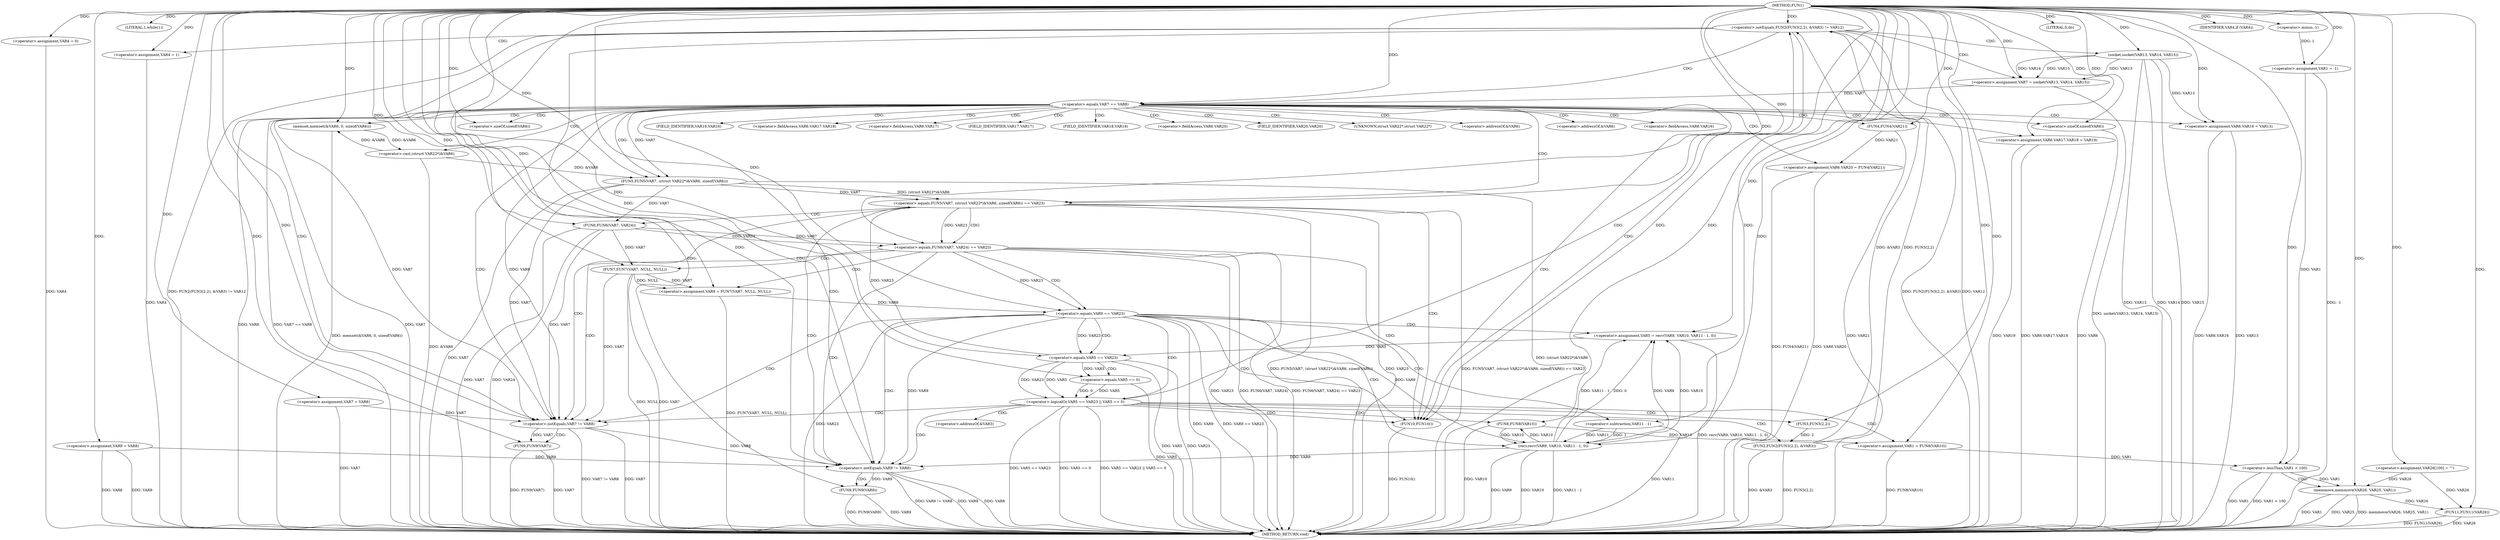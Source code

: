 digraph FUN1 {  
"1000100" [label = "(METHOD,FUN1)" ]
"1000272" [label = "(METHOD_RETURN,void)" ]
"1000103" [label = "(<operator>.assignment,VAR1 = -1)" ]
"1000105" [label = "(<operator>.minus,-1)" ]
"1000108" [label = "(LITERAL,1,while(1))" ]
"1000113" [label = "(<operator>.assignment,VAR4 = 0)" ]
"1000119" [label = "(<operator>.assignment,VAR7 = VAR8)" ]
"1000123" [label = "(<operator>.assignment,VAR9 = VAR8)" ]
"1000130" [label = "(<operator>.notEquals,FUN2(FUN3(2,2), &VAR3) != VAR12)" ]
"1000131" [label = "(FUN2,FUN2(FUN3(2,2), &VAR3))" ]
"1000132" [label = "(FUN3,FUN3(2,2))" ]
"1000140" [label = "(<operator>.assignment,VAR4 = 1)" ]
"1000143" [label = "(<operator>.assignment,VAR7 = socket(VAR13, VAR14, VAR15))" ]
"1000145" [label = "(socket,socket(VAR13, VAR14, VAR15))" ]
"1000150" [label = "(<operator>.equals,VAR7 == VAR8)" ]
"1000155" [label = "(memset,memset(&VAR6, 0, sizeof(VAR6)))" ]
"1000159" [label = "(<operator>.sizeOf,sizeof(VAR6))" ]
"1000161" [label = "(<operator>.assignment,VAR6.VAR16 = VAR13)" ]
"1000166" [label = "(<operator>.assignment,VAR6.VAR17.VAR18 = VAR19)" ]
"1000173" [label = "(<operator>.assignment,VAR6.VAR20 = FUN4(VAR21))" ]
"1000177" [label = "(FUN4,FUN4(VAR21))" ]
"1000180" [label = "(<operator>.equals,FUN5(VAR7, (struct VAR22*)&VAR6, sizeof(VAR6)) == VAR23)" ]
"1000181" [label = "(FUN5,FUN5(VAR7, (struct VAR22*)&VAR6, sizeof(VAR6)))" ]
"1000183" [label = "(<operator>.cast,(struct VAR22*)&VAR6)" ]
"1000187" [label = "(<operator>.sizeOf,sizeof(VAR6))" ]
"1000193" [label = "(<operator>.equals,FUN6(VAR7, VAR24) == VAR23)" ]
"1000194" [label = "(FUN6,FUN6(VAR7, VAR24))" ]
"1000200" [label = "(<operator>.assignment,VAR9 = FUN7(VAR7, NULL, NULL))" ]
"1000202" [label = "(FUN7,FUN7(VAR7, NULL, NULL))" ]
"1000207" [label = "(<operator>.equals,VAR9 == VAR23)" ]
"1000212" [label = "(<operator>.assignment,VAR5 = recv(VAR9, VAR10, VAR11 - 1, 0))" ]
"1000214" [label = "(recv,recv(VAR9, VAR10, VAR11 - 1, 0))" ]
"1000217" [label = "(<operator>.subtraction,VAR11 - 1)" ]
"1000222" [label = "(<operator>.logicalOr,VAR5 == VAR23 || VAR5 == 0)" ]
"1000223" [label = "(<operator>.equals,VAR5 == VAR23)" ]
"1000226" [label = "(<operator>.equals,VAR5 == 0)" ]
"1000231" [label = "(<operator>.assignment,VAR1 = FUN8(VAR10))" ]
"1000233" [label = "(FUN8,FUN8(VAR10))" ]
"1000235" [label = "(LITERAL,0,do)" ]
"1000237" [label = "(<operator>.notEquals,VAR7 != VAR8)" ]
"1000241" [label = "(FUN9,FUN9(VAR7))" ]
"1000244" [label = "(<operator>.notEquals,VAR9 != VAR8)" ]
"1000248" [label = "(FUN9,FUN9(VAR9))" ]
"1000251" [label = "(IDENTIFIER,VAR4,if (VAR4))" ]
"1000253" [label = "(FUN10,FUN10())" ]
"1000258" [label = "(<operator>.assignment,VAR26[100] = \"\")" ]
"1000262" [label = "(<operator>.lessThan,VAR1 < 100)" ]
"1000266" [label = "(memmove,memmove(VAR26, VAR25, VAR1))" ]
"1000270" [label = "(FUN11,FUN11(VAR26))" ]
"1000135" [label = "(<operator>.addressOf,&VAR3)" ]
"1000156" [label = "(<operator>.addressOf,&VAR6)" ]
"1000162" [label = "(<operator>.fieldAccess,VAR6.VAR16)" ]
"1000164" [label = "(FIELD_IDENTIFIER,VAR16,VAR16)" ]
"1000167" [label = "(<operator>.fieldAccess,VAR6.VAR17.VAR18)" ]
"1000168" [label = "(<operator>.fieldAccess,VAR6.VAR17)" ]
"1000170" [label = "(FIELD_IDENTIFIER,VAR17,VAR17)" ]
"1000171" [label = "(FIELD_IDENTIFIER,VAR18,VAR18)" ]
"1000174" [label = "(<operator>.fieldAccess,VAR6.VAR20)" ]
"1000176" [label = "(FIELD_IDENTIFIER,VAR20,VAR20)" ]
"1000184" [label = "(UNKNOWN,struct VAR22*,struct VAR22*)" ]
"1000185" [label = "(<operator>.addressOf,&VAR6)" ]
  "1000130" -> "1000272"  [ label = "DDG: FUN2(FUN3(2,2), &VAR3) != VAR12"] 
  "1000183" -> "1000272"  [ label = "DDG: &VAR6"] 
  "1000253" -> "1000272"  [ label = "DDG: FUN10()"] 
  "1000180" -> "1000272"  [ label = "DDG: FUN5(VAR7, (struct VAR22*)&VAR6, sizeof(VAR6))"] 
  "1000193" -> "1000272"  [ label = "DDG: VAR23"] 
  "1000181" -> "1000272"  [ label = "DDG: VAR7"] 
  "1000248" -> "1000272"  [ label = "DDG: FUN9(VAR9)"] 
  "1000187" -> "1000272"  [ label = "DDG: VAR6"] 
  "1000177" -> "1000272"  [ label = "DDG: VAR21"] 
  "1000166" -> "1000272"  [ label = "DDG: VAR19"] 
  "1000223" -> "1000272"  [ label = "DDG: VAR23"] 
  "1000123" -> "1000272"  [ label = "DDG: VAR8"] 
  "1000193" -> "1000272"  [ label = "DDG: FUN6(VAR7, VAR24)"] 
  "1000226" -> "1000272"  [ label = "DDG: VAR5"] 
  "1000222" -> "1000272"  [ label = "DDG: VAR5 == VAR23"] 
  "1000237" -> "1000272"  [ label = "DDG: VAR7 != VAR8"] 
  "1000207" -> "1000272"  [ label = "DDG: VAR23"] 
  "1000150" -> "1000272"  [ label = "DDG: VAR7"] 
  "1000231" -> "1000272"  [ label = "DDG: FUN8(VAR10)"] 
  "1000214" -> "1000272"  [ label = "DDG: VAR10"] 
  "1000103" -> "1000272"  [ label = "DDG: -1"] 
  "1000222" -> "1000272"  [ label = "DDG: VAR5 == 0"] 
  "1000214" -> "1000272"  [ label = "DDG: VAR11 - 1"] 
  "1000212" -> "1000272"  [ label = "DDG: recv(VAR9, VAR10, VAR11 - 1, 0)"] 
  "1000180" -> "1000272"  [ label = "DDG: VAR23"] 
  "1000237" -> "1000272"  [ label = "DDG: VAR7"] 
  "1000113" -> "1000272"  [ label = "DDG: VAR4"] 
  "1000131" -> "1000272"  [ label = "DDG: FUN3(2,2)"] 
  "1000140" -> "1000272"  [ label = "DDG: VAR4"] 
  "1000194" -> "1000272"  [ label = "DDG: VAR7"] 
  "1000150" -> "1000272"  [ label = "DDG: VAR8"] 
  "1000266" -> "1000272"  [ label = "DDG: VAR1"] 
  "1000266" -> "1000272"  [ label = "DDG: VAR25"] 
  "1000155" -> "1000272"  [ label = "DDG: memset(&VAR6, 0, sizeof(VAR6))"] 
  "1000166" -> "1000272"  [ label = "DDG: VAR6.VAR17.VAR18"] 
  "1000262" -> "1000272"  [ label = "DDG: VAR1"] 
  "1000180" -> "1000272"  [ label = "DDG: FUN5(VAR7, (struct VAR22*)&VAR6, sizeof(VAR6)) == VAR23"] 
  "1000217" -> "1000272"  [ label = "DDG: VAR11"] 
  "1000202" -> "1000272"  [ label = "DDG: VAR7"] 
  "1000222" -> "1000272"  [ label = "DDG: VAR5 == VAR23 || VAR5 == 0"] 
  "1000207" -> "1000272"  [ label = "DDG: VAR9"] 
  "1000145" -> "1000272"  [ label = "DDG: VAR15"] 
  "1000207" -> "1000272"  [ label = "DDG: VAR9 == VAR23"] 
  "1000266" -> "1000272"  [ label = "DDG: memmove(VAR26, VAR25, VAR1)"] 
  "1000262" -> "1000272"  [ label = "DDG: VAR1 < 100"] 
  "1000131" -> "1000272"  [ label = "DDG: &VAR3"] 
  "1000193" -> "1000272"  [ label = "DDG: FUN6(VAR7, VAR24) == VAR23"] 
  "1000119" -> "1000272"  [ label = "DDG: VAR7"] 
  "1000233" -> "1000272"  [ label = "DDG: VAR10"] 
  "1000241" -> "1000272"  [ label = "DDG: VAR7"] 
  "1000143" -> "1000272"  [ label = "DDG: socket(VAR13, VAR14, VAR15)"] 
  "1000214" -> "1000272"  [ label = "DDG: VAR9"] 
  "1000173" -> "1000272"  [ label = "DDG: FUN4(VAR21)"] 
  "1000244" -> "1000272"  [ label = "DDG: VAR9 != VAR8"] 
  "1000270" -> "1000272"  [ label = "DDG: FUN11(VAR26)"] 
  "1000150" -> "1000272"  [ label = "DDG: VAR7 == VAR8"] 
  "1000202" -> "1000272"  [ label = "DDG: NULL"] 
  "1000244" -> "1000272"  [ label = "DDG: VAR9"] 
  "1000194" -> "1000272"  [ label = "DDG: VAR24"] 
  "1000161" -> "1000272"  [ label = "DDG: VAR6.VAR16"] 
  "1000244" -> "1000272"  [ label = "DDG: VAR8"] 
  "1000145" -> "1000272"  [ label = "DDG: VAR13"] 
  "1000241" -> "1000272"  [ label = "DDG: FUN9(VAR7)"] 
  "1000145" -> "1000272"  [ label = "DDG: VAR14"] 
  "1000270" -> "1000272"  [ label = "DDG: VAR26"] 
  "1000181" -> "1000272"  [ label = "DDG: (struct VAR22*)&VAR6"] 
  "1000173" -> "1000272"  [ label = "DDG: VAR6.VAR20"] 
  "1000130" -> "1000272"  [ label = "DDG: VAR12"] 
  "1000248" -> "1000272"  [ label = "DDG: VAR9"] 
  "1000223" -> "1000272"  [ label = "DDG: VAR5"] 
  "1000123" -> "1000272"  [ label = "DDG: VAR9"] 
  "1000161" -> "1000272"  [ label = "DDG: VAR13"] 
  "1000130" -> "1000272"  [ label = "DDG: FUN2(FUN3(2,2), &VAR3)"] 
  "1000200" -> "1000272"  [ label = "DDG: FUN7(VAR7, NULL, NULL)"] 
  "1000105" -> "1000103"  [ label = "DDG: 1"] 
  "1000100" -> "1000103"  [ label = "DDG: "] 
  "1000100" -> "1000105"  [ label = "DDG: "] 
  "1000100" -> "1000108"  [ label = "DDG: "] 
  "1000100" -> "1000113"  [ label = "DDG: "] 
  "1000100" -> "1000119"  [ label = "DDG: "] 
  "1000100" -> "1000123"  [ label = "DDG: "] 
  "1000131" -> "1000130"  [ label = "DDG: FUN3(2,2)"] 
  "1000131" -> "1000130"  [ label = "DDG: &VAR3"] 
  "1000132" -> "1000131"  [ label = "DDG: 2"] 
  "1000100" -> "1000132"  [ label = "DDG: "] 
  "1000100" -> "1000130"  [ label = "DDG: "] 
  "1000100" -> "1000140"  [ label = "DDG: "] 
  "1000145" -> "1000143"  [ label = "DDG: VAR13"] 
  "1000145" -> "1000143"  [ label = "DDG: VAR14"] 
  "1000145" -> "1000143"  [ label = "DDG: VAR15"] 
  "1000100" -> "1000143"  [ label = "DDG: "] 
  "1000100" -> "1000145"  [ label = "DDG: "] 
  "1000143" -> "1000150"  [ label = "DDG: VAR7"] 
  "1000100" -> "1000150"  [ label = "DDG: "] 
  "1000183" -> "1000155"  [ label = "DDG: &VAR6"] 
  "1000100" -> "1000155"  [ label = "DDG: "] 
  "1000100" -> "1000159"  [ label = "DDG: "] 
  "1000145" -> "1000161"  [ label = "DDG: VAR13"] 
  "1000100" -> "1000161"  [ label = "DDG: "] 
  "1000100" -> "1000166"  [ label = "DDG: "] 
  "1000177" -> "1000173"  [ label = "DDG: VAR21"] 
  "1000100" -> "1000177"  [ label = "DDG: "] 
  "1000181" -> "1000180"  [ label = "DDG: VAR7"] 
  "1000181" -> "1000180"  [ label = "DDG: (struct VAR22*)&VAR6"] 
  "1000150" -> "1000181"  [ label = "DDG: VAR7"] 
  "1000100" -> "1000181"  [ label = "DDG: "] 
  "1000183" -> "1000181"  [ label = "DDG: &VAR6"] 
  "1000155" -> "1000183"  [ label = "DDG: &VAR6"] 
  "1000100" -> "1000187"  [ label = "DDG: "] 
  "1000223" -> "1000180"  [ label = "DDG: VAR23"] 
  "1000100" -> "1000180"  [ label = "DDG: "] 
  "1000194" -> "1000193"  [ label = "DDG: VAR7"] 
  "1000194" -> "1000193"  [ label = "DDG: VAR24"] 
  "1000181" -> "1000194"  [ label = "DDG: VAR7"] 
  "1000100" -> "1000194"  [ label = "DDG: "] 
  "1000180" -> "1000193"  [ label = "DDG: VAR23"] 
  "1000100" -> "1000193"  [ label = "DDG: "] 
  "1000202" -> "1000200"  [ label = "DDG: VAR7"] 
  "1000202" -> "1000200"  [ label = "DDG: NULL"] 
  "1000100" -> "1000200"  [ label = "DDG: "] 
  "1000194" -> "1000202"  [ label = "DDG: VAR7"] 
  "1000100" -> "1000202"  [ label = "DDG: "] 
  "1000200" -> "1000207"  [ label = "DDG: VAR9"] 
  "1000100" -> "1000207"  [ label = "DDG: "] 
  "1000193" -> "1000207"  [ label = "DDG: VAR23"] 
  "1000214" -> "1000212"  [ label = "DDG: VAR9"] 
  "1000214" -> "1000212"  [ label = "DDG: VAR10"] 
  "1000214" -> "1000212"  [ label = "DDG: VAR11 - 1"] 
  "1000214" -> "1000212"  [ label = "DDG: 0"] 
  "1000100" -> "1000212"  [ label = "DDG: "] 
  "1000207" -> "1000214"  [ label = "DDG: VAR9"] 
  "1000100" -> "1000214"  [ label = "DDG: "] 
  "1000233" -> "1000214"  [ label = "DDG: VAR10"] 
  "1000217" -> "1000214"  [ label = "DDG: VAR11"] 
  "1000217" -> "1000214"  [ label = "DDG: 1"] 
  "1000100" -> "1000217"  [ label = "DDG: "] 
  "1000223" -> "1000222"  [ label = "DDG: VAR5"] 
  "1000223" -> "1000222"  [ label = "DDG: VAR23"] 
  "1000212" -> "1000223"  [ label = "DDG: VAR5"] 
  "1000100" -> "1000223"  [ label = "DDG: "] 
  "1000207" -> "1000223"  [ label = "DDG: VAR23"] 
  "1000226" -> "1000222"  [ label = "DDG: VAR5"] 
  "1000226" -> "1000222"  [ label = "DDG: 0"] 
  "1000223" -> "1000226"  [ label = "DDG: VAR5"] 
  "1000100" -> "1000226"  [ label = "DDG: "] 
  "1000233" -> "1000231"  [ label = "DDG: VAR10"] 
  "1000100" -> "1000231"  [ label = "DDG: "] 
  "1000214" -> "1000233"  [ label = "DDG: VAR10"] 
  "1000100" -> "1000233"  [ label = "DDG: "] 
  "1000100" -> "1000235"  [ label = "DDG: "] 
  "1000181" -> "1000237"  [ label = "DDG: VAR7"] 
  "1000150" -> "1000237"  [ label = "DDG: VAR7"] 
  "1000194" -> "1000237"  [ label = "DDG: VAR7"] 
  "1000202" -> "1000237"  [ label = "DDG: VAR7"] 
  "1000119" -> "1000237"  [ label = "DDG: VAR7"] 
  "1000100" -> "1000237"  [ label = "DDG: "] 
  "1000150" -> "1000237"  [ label = "DDG: VAR8"] 
  "1000237" -> "1000241"  [ label = "DDG: VAR7"] 
  "1000100" -> "1000241"  [ label = "DDG: "] 
  "1000207" -> "1000244"  [ label = "DDG: VAR9"] 
  "1000214" -> "1000244"  [ label = "DDG: VAR9"] 
  "1000123" -> "1000244"  [ label = "DDG: VAR9"] 
  "1000100" -> "1000244"  [ label = "DDG: "] 
  "1000237" -> "1000244"  [ label = "DDG: VAR8"] 
  "1000244" -> "1000248"  [ label = "DDG: VAR9"] 
  "1000100" -> "1000248"  [ label = "DDG: "] 
  "1000100" -> "1000251"  [ label = "DDG: "] 
  "1000100" -> "1000253"  [ label = "DDG: "] 
  "1000100" -> "1000258"  [ label = "DDG: "] 
  "1000103" -> "1000262"  [ label = "DDG: VAR1"] 
  "1000231" -> "1000262"  [ label = "DDG: VAR1"] 
  "1000100" -> "1000262"  [ label = "DDG: "] 
  "1000258" -> "1000266"  [ label = "DDG: VAR26"] 
  "1000100" -> "1000266"  [ label = "DDG: "] 
  "1000262" -> "1000266"  [ label = "DDG: VAR1"] 
  "1000258" -> "1000270"  [ label = "DDG: VAR26"] 
  "1000266" -> "1000270"  [ label = "DDG: VAR26"] 
  "1000100" -> "1000270"  [ label = "DDG: "] 
  "1000130" -> "1000150"  [ label = "CDG: "] 
  "1000130" -> "1000145"  [ label = "CDG: "] 
  "1000130" -> "1000143"  [ label = "CDG: "] 
  "1000130" -> "1000140"  [ label = "CDG: "] 
  "1000130" -> "1000244"  [ label = "CDG: "] 
  "1000130" -> "1000237"  [ label = "CDG: "] 
  "1000130" -> "1000253"  [ label = "CDG: "] 
  "1000150" -> "1000164"  [ label = "CDG: "] 
  "1000150" -> "1000174"  [ label = "CDG: "] 
  "1000150" -> "1000156"  [ label = "CDG: "] 
  "1000150" -> "1000161"  [ label = "CDG: "] 
  "1000150" -> "1000166"  [ label = "CDG: "] 
  "1000150" -> "1000180"  [ label = "CDG: "] 
  "1000150" -> "1000183"  [ label = "CDG: "] 
  "1000150" -> "1000167"  [ label = "CDG: "] 
  "1000150" -> "1000176"  [ label = "CDG: "] 
  "1000150" -> "1000187"  [ label = "CDG: "] 
  "1000150" -> "1000185"  [ label = "CDG: "] 
  "1000150" -> "1000168"  [ label = "CDG: "] 
  "1000150" -> "1000159"  [ label = "CDG: "] 
  "1000150" -> "1000173"  [ label = "CDG: "] 
  "1000150" -> "1000155"  [ label = "CDG: "] 
  "1000150" -> "1000170"  [ label = "CDG: "] 
  "1000150" -> "1000171"  [ label = "CDG: "] 
  "1000150" -> "1000184"  [ label = "CDG: "] 
  "1000150" -> "1000177"  [ label = "CDG: "] 
  "1000150" -> "1000162"  [ label = "CDG: "] 
  "1000150" -> "1000181"  [ label = "CDG: "] 
  "1000150" -> "1000244"  [ label = "CDG: "] 
  "1000150" -> "1000237"  [ label = "CDG: "] 
  "1000150" -> "1000253"  [ label = "CDG: "] 
  "1000180" -> "1000194"  [ label = "CDG: "] 
  "1000180" -> "1000193"  [ label = "CDG: "] 
  "1000180" -> "1000244"  [ label = "CDG: "] 
  "1000180" -> "1000237"  [ label = "CDG: "] 
  "1000180" -> "1000253"  [ label = "CDG: "] 
  "1000193" -> "1000200"  [ label = "CDG: "] 
  "1000193" -> "1000207"  [ label = "CDG: "] 
  "1000193" -> "1000202"  [ label = "CDG: "] 
  "1000193" -> "1000244"  [ label = "CDG: "] 
  "1000193" -> "1000237"  [ label = "CDG: "] 
  "1000193" -> "1000253"  [ label = "CDG: "] 
  "1000207" -> "1000222"  [ label = "CDG: "] 
  "1000207" -> "1000214"  [ label = "CDG: "] 
  "1000207" -> "1000217"  [ label = "CDG: "] 
  "1000207" -> "1000212"  [ label = "CDG: "] 
  "1000207" -> "1000223"  [ label = "CDG: "] 
  "1000207" -> "1000244"  [ label = "CDG: "] 
  "1000207" -> "1000237"  [ label = "CDG: "] 
  "1000207" -> "1000253"  [ label = "CDG: "] 
  "1000222" -> "1000233"  [ label = "CDG: "] 
  "1000222" -> "1000231"  [ label = "CDG: "] 
  "1000222" -> "1000244"  [ label = "CDG: "] 
  "1000222" -> "1000132"  [ label = "CDG: "] 
  "1000222" -> "1000130"  [ label = "CDG: "] 
  "1000222" -> "1000135"  [ label = "CDG: "] 
  "1000222" -> "1000131"  [ label = "CDG: "] 
  "1000222" -> "1000237"  [ label = "CDG: "] 
  "1000222" -> "1000253"  [ label = "CDG: "] 
  "1000223" -> "1000226"  [ label = "CDG: "] 
  "1000237" -> "1000241"  [ label = "CDG: "] 
  "1000244" -> "1000248"  [ label = "CDG: "] 
  "1000262" -> "1000266"  [ label = "CDG: "] 
}
